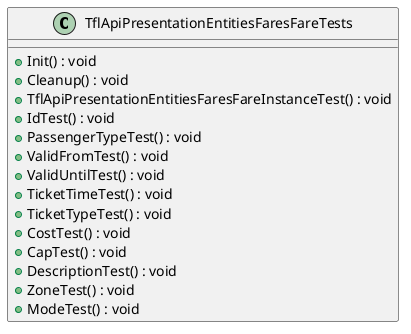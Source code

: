@startuml
class TflApiPresentationEntitiesFaresFareTests {
    + Init() : void
    + Cleanup() : void
    + TflApiPresentationEntitiesFaresFareInstanceTest() : void
    + IdTest() : void
    + PassengerTypeTest() : void
    + ValidFromTest() : void
    + ValidUntilTest() : void
    + TicketTimeTest() : void
    + TicketTypeTest() : void
    + CostTest() : void
    + CapTest() : void
    + DescriptionTest() : void
    + ZoneTest() : void
    + ModeTest() : void
}
@enduml
